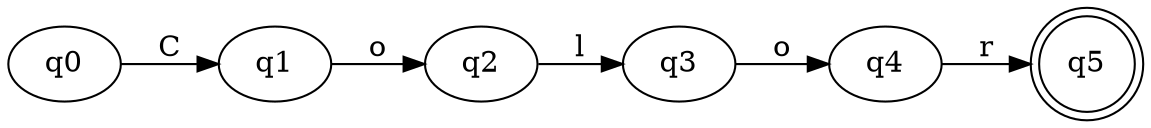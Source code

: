 digraph G {
rankdir=LR;
q0 -> q1 [label="C"];
q1 -> q2 [label="o"];
q2 -> q3 [label="l"];
q3 -> q4 [label="o"];
q4 -> q5 [label="r"];
q5 [shape=doublecircle];
}